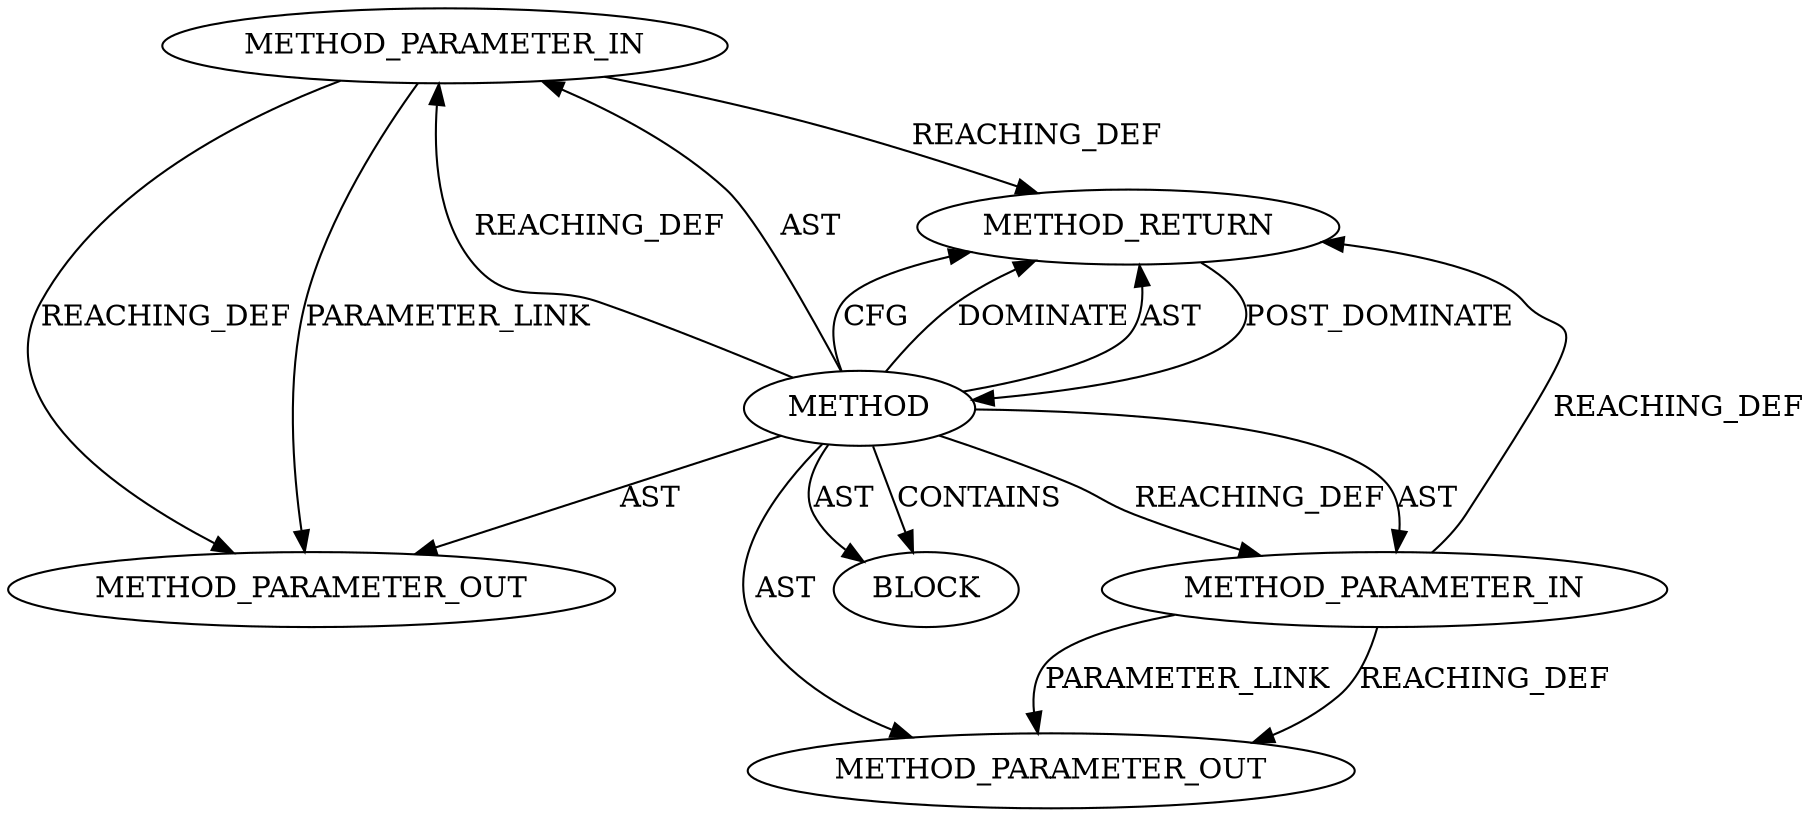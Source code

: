 digraph {
  20044 [label=METHOD_PARAMETER_IN ORDER=1 CODE="p1" IS_VARIADIC=false TYPE_FULL_NAME="ANY" EVALUATION_STRATEGY="BY_VALUE" INDEX=1 NAME="p1"]
  22029 [label=METHOD_PARAMETER_OUT ORDER=1 CODE="p1" IS_VARIADIC=false TYPE_FULL_NAME="ANY" EVALUATION_STRATEGY="BY_VALUE" INDEX=1 NAME="p1"]
  22030 [label=METHOD_PARAMETER_OUT ORDER=2 CODE="p2" IS_VARIADIC=false TYPE_FULL_NAME="ANY" EVALUATION_STRATEGY="BY_VALUE" INDEX=2 NAME="p2"]
  20045 [label=METHOD_PARAMETER_IN ORDER=2 CODE="p2" IS_VARIADIC=false TYPE_FULL_NAME="ANY" EVALUATION_STRATEGY="BY_VALUE" INDEX=2 NAME="p2"]
  20047 [label=METHOD_RETURN ORDER=2 CODE="RET" TYPE_FULL_NAME="ANY" EVALUATION_STRATEGY="BY_VALUE"]
  20043 [label=METHOD AST_PARENT_TYPE="NAMESPACE_BLOCK" AST_PARENT_FULL_NAME="<global>" ORDER=0 CODE="<empty>" FULL_NAME="list_move" IS_EXTERNAL=true FILENAME="<empty>" SIGNATURE="" NAME="list_move"]
  20046 [label=BLOCK ORDER=1 ARGUMENT_INDEX=1 CODE="<empty>" TYPE_FULL_NAME="ANY"]
  20043 -> 20046 [label=AST ]
  20043 -> 20045 [label=REACHING_DEF VARIABLE=""]
  20045 -> 22030 [label=REACHING_DEF VARIABLE="p2"]
  20044 -> 20047 [label=REACHING_DEF VARIABLE="p1"]
  20043 -> 20044 [label=REACHING_DEF VARIABLE=""]
  20043 -> 20047 [label=CFG ]
  20043 -> 22029 [label=AST ]
  20044 -> 22029 [label=PARAMETER_LINK ]
  20043 -> 20047 [label=DOMINATE ]
  20047 -> 20043 [label=POST_DOMINATE ]
  20043 -> 20044 [label=AST ]
  20043 -> 20045 [label=AST ]
  20043 -> 22030 [label=AST ]
  20043 -> 20047 [label=AST ]
  20044 -> 22029 [label=REACHING_DEF VARIABLE="p1"]
  20043 -> 20046 [label=CONTAINS ]
  20045 -> 20047 [label=REACHING_DEF VARIABLE="p2"]
  20045 -> 22030 [label=PARAMETER_LINK ]
}
